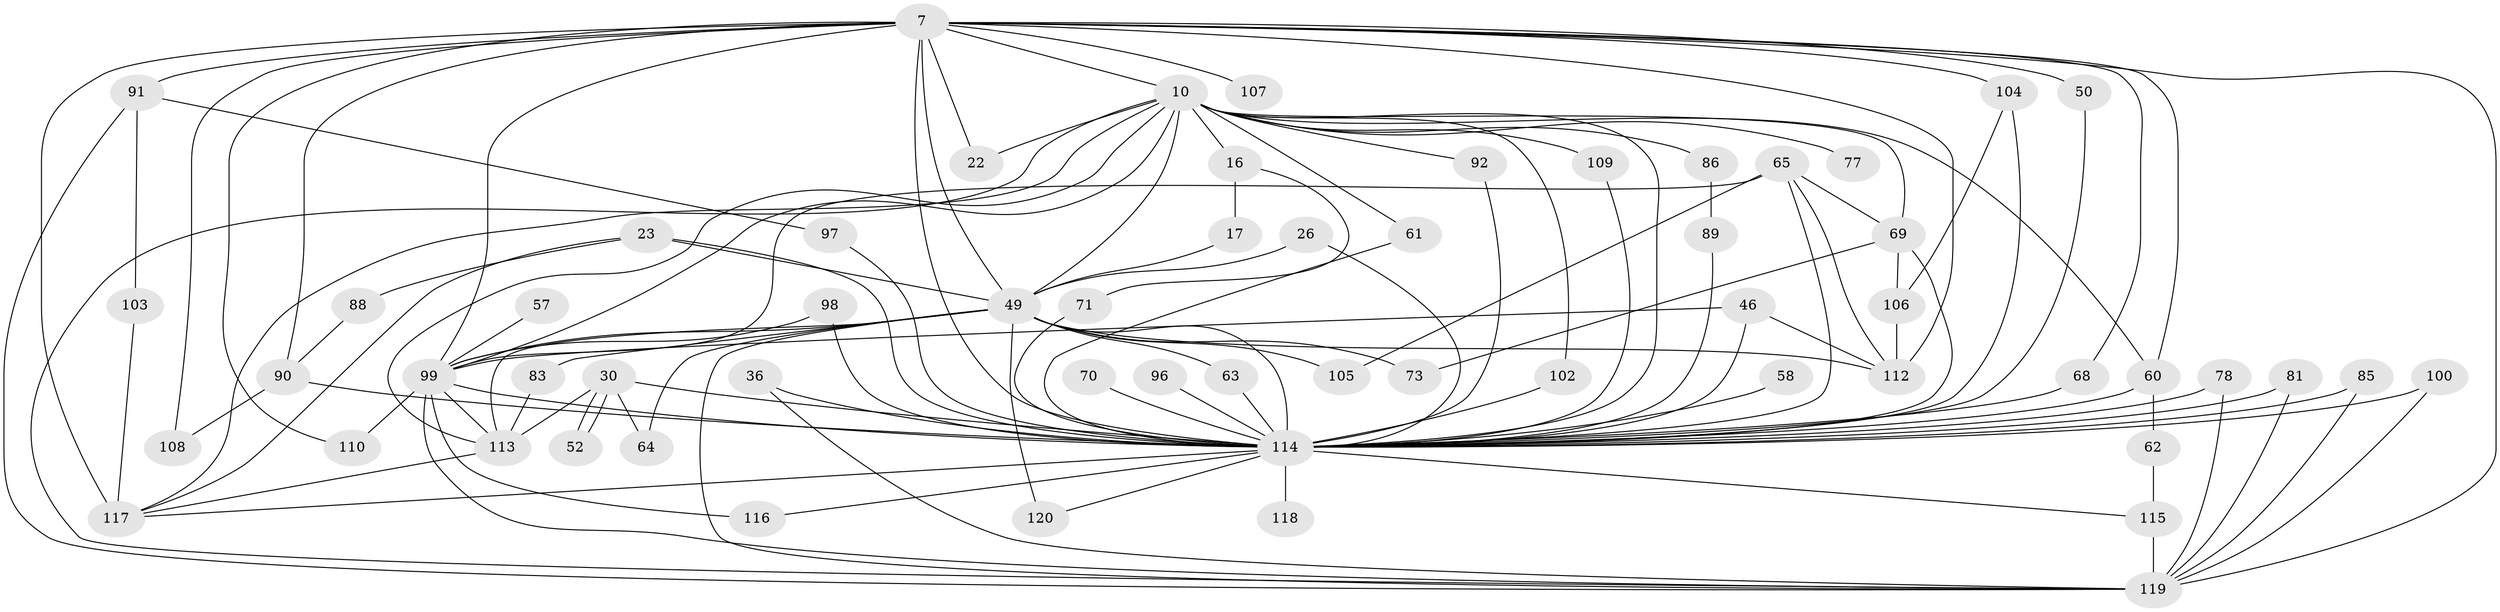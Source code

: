 // original degree distribution, {15: 0.008333333333333333, 25: 0.016666666666666666, 29: 0.008333333333333333, 20: 0.008333333333333333, 21: 0.016666666666666666, 24: 0.008333333333333333, 17: 0.008333333333333333, 16: 0.008333333333333333, 4: 0.125, 3: 0.225, 5: 0.041666666666666664, 2: 0.475, 7: 0.008333333333333333, 6: 0.041666666666666664}
// Generated by graph-tools (version 1.1) at 2025/45/03/09/25 04:45:47]
// undirected, 60 vertices, 122 edges
graph export_dot {
graph [start="1"]
  node [color=gray90,style=filled];
  7 [super="+4"];
  10 [super="+6"];
  16;
  17;
  22;
  23 [super="+20"];
  26;
  30;
  36;
  46;
  49 [super="+33+5"];
  50;
  52;
  57;
  58;
  60 [super="+19+31"];
  61;
  62;
  63 [super="+43"];
  64;
  65 [super="+38"];
  68 [super="+45"];
  69 [super="+18+32"];
  70;
  71;
  73;
  77;
  78;
  81;
  83;
  85;
  86;
  88;
  89;
  90 [super="+84"];
  91 [super="+15"];
  92;
  96;
  97;
  98;
  99 [super="+82+9"];
  100;
  102 [super="+59"];
  103;
  104 [super="+11"];
  105;
  106;
  107;
  108 [super="+13"];
  109;
  110 [super="+67"];
  112 [super="+51+101"];
  113 [super="+75+111"];
  114 [super="+76+79+27+56"];
  115 [super="+35"];
  116;
  117 [super="+66+94+80"];
  118;
  119 [super="+29+37+74+93+53"];
  120;
  7 -- 10 [weight=4];
  7 -- 104 [weight=2];
  7 -- 107 [weight=2];
  7 -- 108 [weight=3];
  7 -- 117 [weight=4];
  7 -- 22;
  7 -- 91 [weight=3];
  7 -- 50;
  7 -- 68;
  7 -- 110;
  7 -- 119 [weight=5];
  7 -- 60;
  7 -- 90;
  7 -- 49 [weight=5];
  7 -- 112 [weight=2];
  7 -- 99 [weight=5];
  7 -- 114 [weight=6];
  10 -- 16 [weight=2];
  10 -- 22;
  10 -- 61;
  10 -- 69 [weight=3];
  10 -- 77 [weight=2];
  10 -- 109;
  10 -- 86;
  10 -- 92;
  10 -- 119 [weight=2];
  10 -- 60;
  10 -- 102;
  10 -- 49 [weight=5];
  10 -- 117;
  10 -- 114 [weight=7];
  10 -- 99 [weight=4];
  10 -- 113 [weight=2];
  16 -- 17;
  16 -- 71;
  17 -- 49;
  23 -- 88;
  23 -- 117;
  23 -- 49 [weight=2];
  23 -- 114;
  26 -- 49;
  26 -- 114;
  30 -- 52;
  30 -- 52;
  30 -- 64;
  30 -- 114 [weight=2];
  30 -- 113;
  36 -- 114;
  36 -- 119;
  46 -- 112;
  46 -- 99;
  46 -- 114;
  49 -- 64;
  49 -- 73;
  49 -- 83;
  49 -- 120;
  49 -- 105;
  49 -- 119 [weight=3];
  49 -- 63;
  49 -- 112;
  49 -- 99 [weight=4];
  49 -- 114 [weight=6];
  49 -- 113;
  50 -- 114;
  57 -- 99 [weight=2];
  58 -- 114 [weight=2];
  60 -- 62;
  60 -- 114 [weight=2];
  61 -- 114;
  62 -- 115;
  63 -- 114 [weight=2];
  65 -- 105;
  65 -- 69;
  65 -- 99;
  65 -- 114 [weight=2];
  65 -- 112;
  68 -- 114 [weight=2];
  69 -- 73;
  69 -- 106;
  69 -- 114;
  70 -- 114 [weight=2];
  71 -- 114;
  78 -- 119;
  78 -- 114;
  81 -- 114;
  81 -- 119;
  83 -- 113;
  85 -- 119;
  85 -- 114;
  86 -- 89;
  88 -- 90;
  89 -- 114;
  90 -- 108;
  90 -- 114 [weight=2];
  91 -- 103;
  91 -- 97;
  91 -- 119;
  92 -- 114;
  96 -- 114 [weight=2];
  97 -- 114;
  98 -- 99;
  98 -- 114;
  99 -- 110 [weight=2];
  99 -- 114 [weight=9];
  99 -- 116;
  99 -- 119;
  99 -- 113;
  100 -- 114;
  100 -- 119;
  102 -- 114 [weight=2];
  103 -- 117;
  104 -- 106;
  104 -- 114;
  106 -- 112;
  109 -- 114;
  113 -- 117;
  114 -- 120;
  114 -- 115;
  114 -- 116;
  114 -- 118 [weight=2];
  114 -- 117;
  115 -- 119 [weight=2];
}
